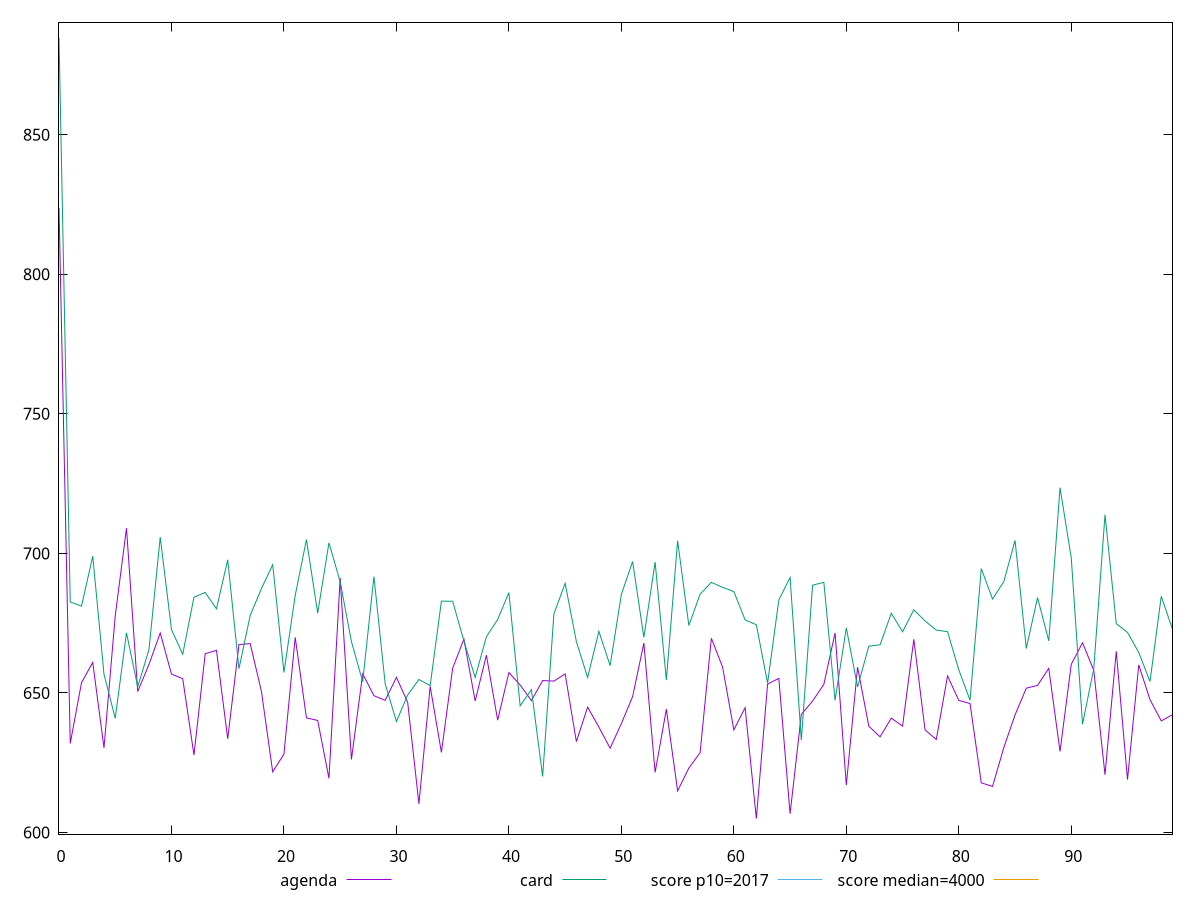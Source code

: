 reset

$agenda <<EOF
0 823.7760000000003
1 631.9239999999999
2 653.6399999999999
3 660.9440000000001
4 630.3080000000001
5 677.6200000000002
6 709.0400000000004
7 650.4840000000005
8 660.2439999999999
9 671.4760000000006
10 656.7480000000002
11 655.1040000000002
12 627.744
13 664.0600000000002
14 665.2640000000007
15 633.5840000000002
16 667.3120000000001
17 667.6799999999998
18 650.488
19 621.7239999999998
20 628.108
21 669.9320000000001
22 641.0519999999999
23 640.144
24 619.3959999999997
25 691.1440000000002
26 626.168
27 656.8360000000001
28 649.0240000000001
29 647.332
30 655.596
31 646.6400000000001
32 610.2400000000006
33 652.3360000000001
34 628.7040000000005
35 658.8440000000003
36 669.312
37 647.1000000000004
38 663.5320000000004
39 640.24
40 657.3080000000002
41 652.8280000000002
42 647.2640000000005
43 654.4360000000001
44 654.244
45 656.8239999999998
46 632.5639999999997
47 644.924
48 637.7640000000002
49 630.1959999999999
50 639.0320000000002
51 648.684
52 667.8760000000002
53 621.5240000000003
54 644.1800000000002
55 614.8959999999998
56 623.0840000000002
57 628.6040000000002
58 669.5960000000001
59 659.2440000000004
60 636.7559999999997
61 644.7040000000004
62 605.0000000000002
63 653.1680000000001
64 655.2200000000003
65 606.7
66 642.3159999999998
67 647.0839999999998
68 653.0600000000003
69 671.508
70 616.972
71 659.2440000000003
72 638.0840000000004
73 634.2720000000002
74 640.9399999999999
75 638.1120000000003
76 669.2240000000007
77 636.72
78 633.336
79 656.0880000000004
80 647.3040000000004
81 646.2040000000006
82 617.7840000000001
83 616.488
84 630.3920000000003
85 642.1160000000004
86 651.7120000000001
87 652.6920000000005
88 658.7920000000008
89 629.0200000000001
90 660.2640000000001
91 667.9760000000003
92 658.0920000000006
93 620.6800000000002
94 664.9160000000004
95 618.9479999999999
96 660.0280000000002
97 647.5840000000001
98 639.9840000000002
99 642.2160000000002
EOF

$card <<EOF
0 884.7080000000003
1 682.5800000000004
2 681.0920000000006
3 699.0240000000001
4 656.7160000000003
5 640.912
6 671.528
7 652.1800000000001
8 665.5399999999998
9 705.8240000000004
10 672.6840000000002
11 663.86
12 684.2760000000002
13 686.0160000000001
14 680.136
15 697.7040000000002
16 658.66
17 677.792
18 687.412
19 695.9600000000006
20 657.324
21 684.9000000000002
22 704.9680000000001
23 678.58
24 703.7840000000002
25 689.8039999999999
26 668.4200000000003
27 653.9839999999999
28 691.6720000000001
29 653.2519999999998
30 639.7440000000001
31 649.2679999999999
32 654.8360000000001
33 652.6039999999997
34 682.8960000000002
35 682.844
36 668.5960000000003
37 655.556
38 670.1400000000002
39 676.3080000000002
40 685.9520000000002
41 645.4040000000002
42 651.1639999999999
43 620.0879999999996
44 678.3200000000003
45 689.2840000000003
46 668.3640000000004
47 655.5600000000002
48 672.064
49 659.7679999999997
50 685.3240000000002
51 697.1040000000002
52 669.8840000000001
53 696.9000000000003
54 654.6039999999999
55 704.5280000000002
56 674.1520000000002
57 685.4000000000001
58 689.6119999999996
59 687.8320000000002
60 686.312
61 676.148
62 674.456
63 653.5319999999999
64 683.3439999999999
65 691.3799999999999
66 633.104
67 688.6240000000005
68 689.6199999999999
69 647.3879999999997
70 673.3080000000002
71 652.1439999999999
72 666.7440000000007
73 667.252
74 678.5440000000001
75 671.9200000000003
76 679.796
77 675.7800000000004
78 672.5120000000001
79 671.952
80 658.2759999999998
81 647.3919999999999
82 694.5480000000001
83 683.6320000000001
84 689.8680000000004
85 704.6640000000004
86 665.9279999999999
87 684.1480000000001
88 668.6480000000005
89 723.56
90 698.3760000000001
91 638.7759999999998
92 658.7200000000003
93 713.8480000000001
94 674.8159999999999
95 671.6840000000004
96 664.4839999999999
97 654.0760000000001
98 684.6120000000003
99 672.8320000000003
EOF

set key outside below
set xrange [0:99]
set yrange [599.4058400000002:890.3021600000003]
set trange [599.4058400000002:890.3021600000003]
set terminal svg size 640, 520 enhanced background rgb 'white'
set output "reports/report_00032_2021-02-25T10-28-15.087Z/mainthread-work-breakdown/comparison/line/1_vs_2.svg"

plot $agenda title "agenda" with line, \
     $card title "card" with line, \
     2017 title "score p10=2017", \
     4000 title "score median=4000"

reset
